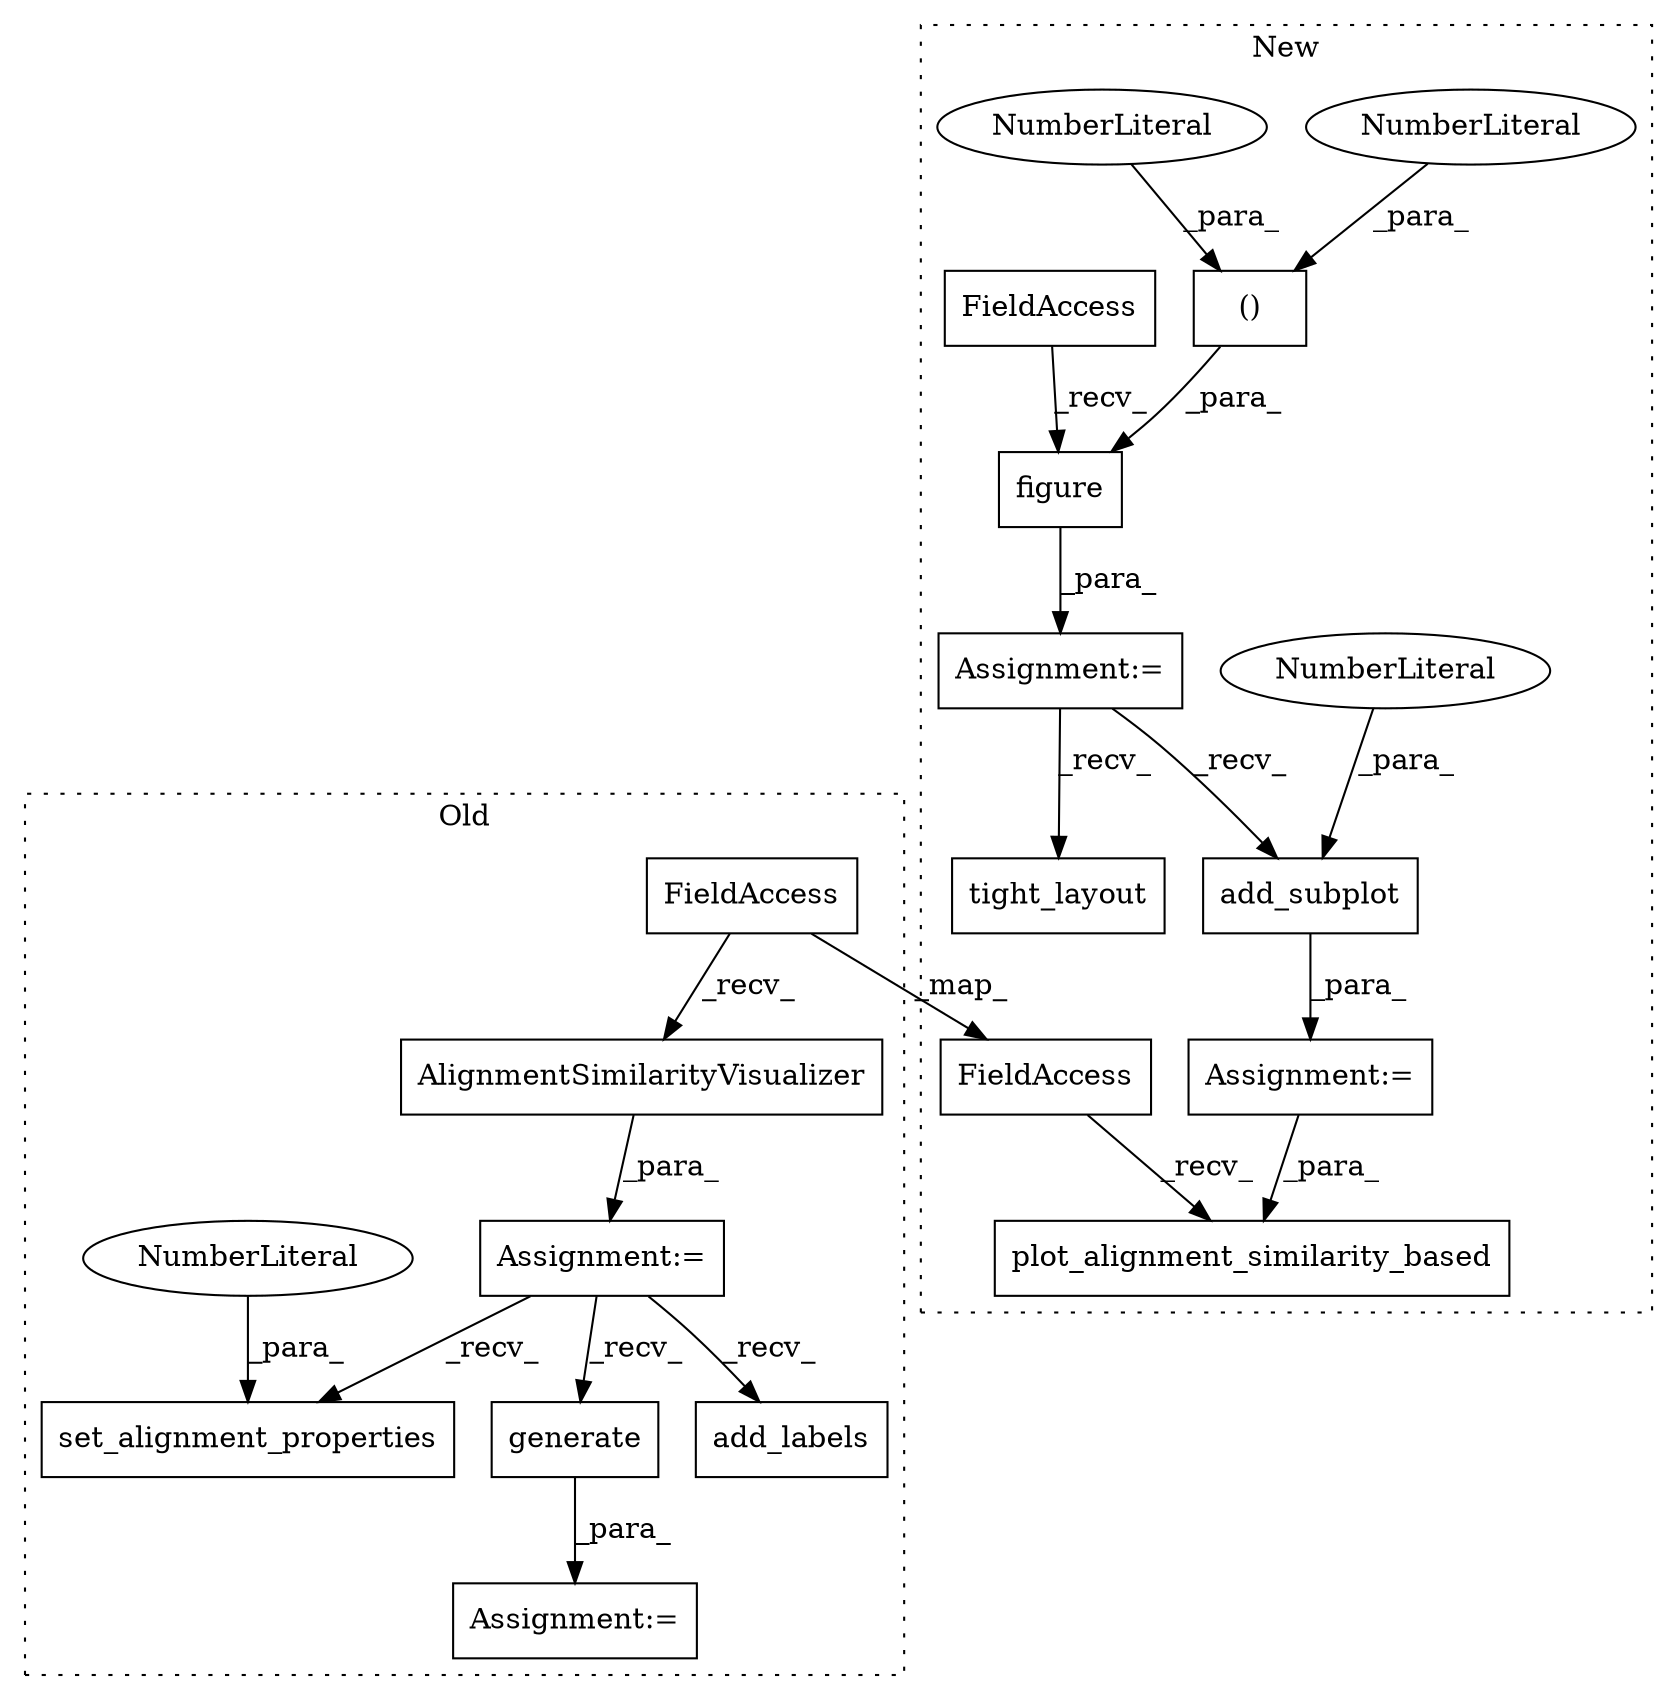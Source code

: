digraph G {
subgraph cluster0 {
1 [label="AlignmentSimilarityVisualizer" a="32" s="1207,1257" l="30,1" shape="box"];
11 [label="add_labels" a="32" s="1268,1316" l="11,1" shape="box"];
13 [label="generate" a="32" s="1401" l="10" shape="box"];
14 [label="Assignment:=" a="7" s="1396" l="1" shape="box"];
15 [label="Assignment:=" a="7" s="1180" l="1" shape="box"];
18 [label="FieldAccess" a="22" s="1181" l="25" shape="box"];
19 [label="set_alignment_properties" a="32" s="1359,1386" l="25,1" shape="box"];
20 [label="NumberLiteral" a="34" s="1384" l="2" shape="ellipse"];
label = "Old";
style="dotted";
}
subgraph cluster1 {
2 [label="tight_layout" a="32" s="1406" l="14" shape="box"];
3 [label="()" a="106" s="1210" l="19" shape="box"];
4 [label="NumberLiteral" a="34" s="1210" l="3" shape="ellipse"];
5 [label="NumberLiteral" a="34" s="1226" l="3" shape="ellipse"];
6 [label="figure" a="32" s="1198,1229" l="12,2" shape="box"];
7 [label="plot_alignment_similarity_based" a="32" s="1292,1395" l="32,1" shape="box"];
8 [label="add_subplot" a="32" s="1244,1259" l="12,1" shape="box"];
9 [label="NumberLiteral" a="34" s="1256" l="3" shape="ellipse"];
10 [label="FieldAccess" a="22" s="1180" l="10" shape="box"];
12 [label="Assignment:=" a="7" s="1179" l="1" shape="box"];
16 [label="Assignment:=" a="7" s="1239" l="1" shape="box"];
17 [label="FieldAccess" a="22" s="1266" l="25" shape="box"];
label = "New";
style="dotted";
}
1 -> 15 [label="_para_"];
3 -> 6 [label="_para_"];
4 -> 3 [label="_para_"];
5 -> 3 [label="_para_"];
6 -> 12 [label="_para_"];
8 -> 16 [label="_para_"];
9 -> 8 [label="_para_"];
10 -> 6 [label="_recv_"];
12 -> 2 [label="_recv_"];
12 -> 8 [label="_recv_"];
13 -> 14 [label="_para_"];
15 -> 11 [label="_recv_"];
15 -> 13 [label="_recv_"];
15 -> 19 [label="_recv_"];
16 -> 7 [label="_para_"];
17 -> 7 [label="_recv_"];
18 -> 17 [label="_map_"];
18 -> 1 [label="_recv_"];
20 -> 19 [label="_para_"];
}